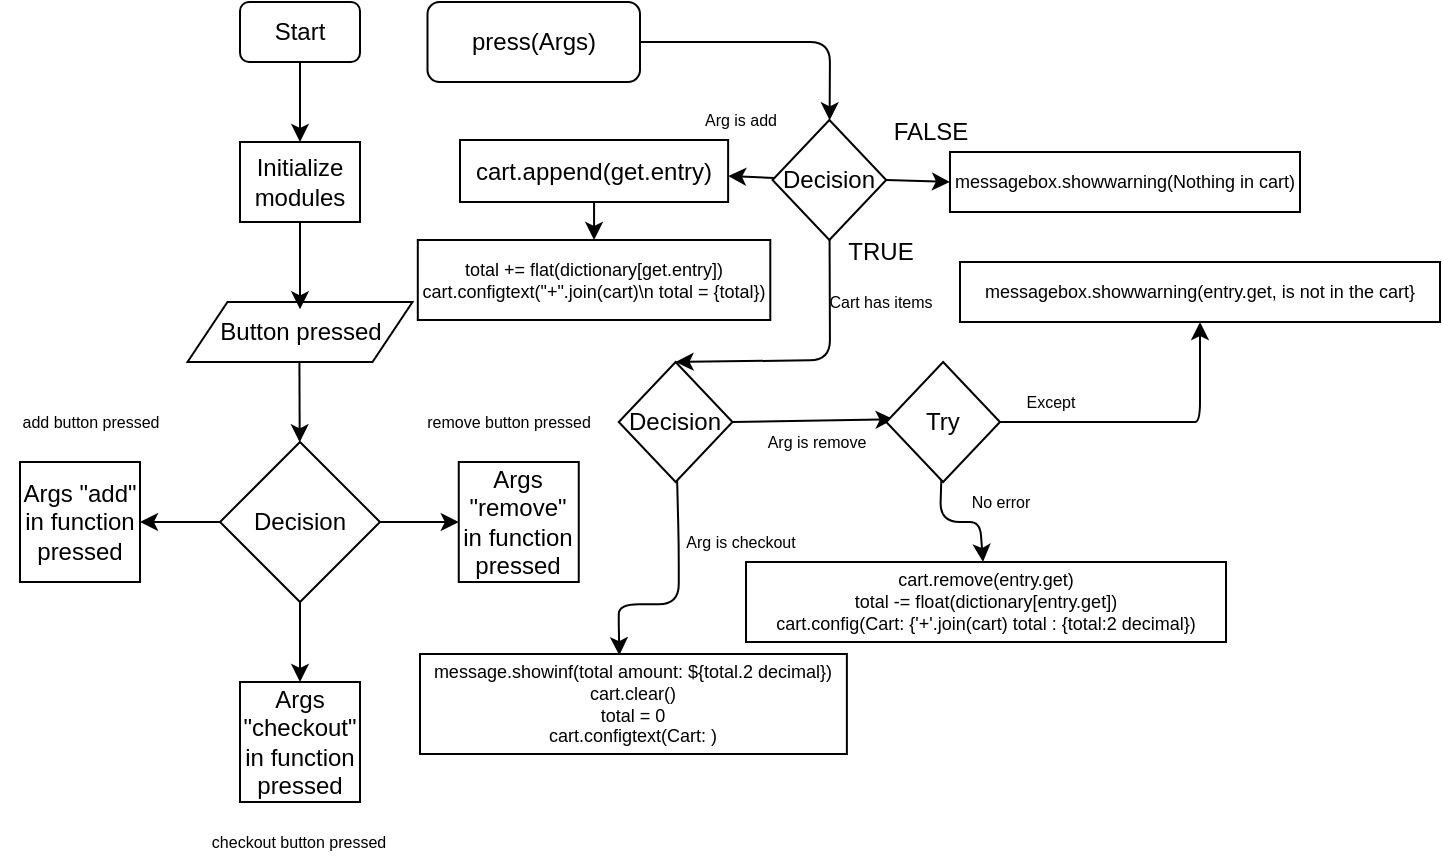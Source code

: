 <mxfile>
    <diagram id="2TzNcN5HdAtMGeh-jS9I" name="Page-1">
        <mxGraphModel dx="1721" dy="776" grid="1" gridSize="10" guides="1" tooltips="1" connect="1" arrows="1" fold="1" page="1" pageScale="1" pageWidth="850" pageHeight="1100" math="0" shadow="0">
            <root>
                <mxCell id="0"/>
                <mxCell id="1" parent="0"/>
                <mxCell id="2" value="Start" style="rounded=1;whiteSpace=wrap;html=1;" vertex="1" parent="1">
                    <mxGeometry x="10" y="20" width="60" height="30" as="geometry"/>
                </mxCell>
                <mxCell id="4" value="" style="endArrow=classic;html=1;" edge="1" parent="1" source="2" target="6">
                    <mxGeometry width="50" height="50" relative="1" as="geometry">
                        <mxPoint x="20" y="150" as="sourcePoint"/>
                        <mxPoint x="38" y="90" as="targetPoint"/>
                    </mxGeometry>
                </mxCell>
                <mxCell id="6" value="Initialize&lt;div&gt;modules&lt;/div&gt;" style="rounded=0;whiteSpace=wrap;html=1;" vertex="1" parent="1">
                    <mxGeometry x="10" y="90" width="60" height="40" as="geometry"/>
                </mxCell>
                <mxCell id="8" value="Button pressed" style="shape=parallelogram;perimeter=parallelogramPerimeter;whiteSpace=wrap;html=1;fixedSize=1;" vertex="1" parent="1">
                    <mxGeometry x="-16.25" y="170" width="112.5" height="30" as="geometry"/>
                </mxCell>
                <mxCell id="9" value="" style="endArrow=classic;html=1;entryX=0.5;entryY=0.121;entryDx=0;entryDy=0;entryPerimeter=0;" edge="1" parent="1" source="6" target="8">
                    <mxGeometry width="50" height="50" relative="1" as="geometry">
                        <mxPoint x="39.71" y="130" as="sourcePoint"/>
                        <mxPoint x="39.71" y="168" as="targetPoint"/>
                    </mxGeometry>
                </mxCell>
                <mxCell id="10" value="" style="endArrow=classic;html=1;exitX=0.46;exitY=1.057;exitDx=0;exitDy=0;exitPerimeter=0;" edge="1" parent="1" target="11">
                    <mxGeometry width="50" height="50" relative="1" as="geometry">
                        <mxPoint x="39.71" y="200" as="sourcePoint"/>
                        <mxPoint x="39.71" y="238" as="targetPoint"/>
                    </mxGeometry>
                </mxCell>
                <mxCell id="11" value="Decision" style="rhombus;whiteSpace=wrap;html=1;" vertex="1" parent="1">
                    <mxGeometry y="240" width="80" height="80" as="geometry"/>
                </mxCell>
                <mxCell id="12" value="" style="endArrow=classic;html=1;" edge="1" parent="1" source="11" target="18">
                    <mxGeometry width="50" height="50" relative="1" as="geometry">
                        <mxPoint x="80" y="282" as="sourcePoint"/>
                        <mxPoint x="120" y="282" as="targetPoint"/>
                    </mxGeometry>
                </mxCell>
                <mxCell id="13" value="" style="endArrow=classic;html=1;" edge="1" parent="1" source="11" target="17">
                    <mxGeometry width="50" height="50" relative="1" as="geometry">
                        <mxPoint x="-1.0" y="282" as="sourcePoint"/>
                        <mxPoint x="-40" y="282" as="targetPoint"/>
                    </mxGeometry>
                </mxCell>
                <mxCell id="14" value="" style="endArrow=classic;html=1;entryX=0.5;entryY=0;entryDx=0;entryDy=0;" edge="1" parent="1" source="11" target="19">
                    <mxGeometry width="50" height="50" relative="1" as="geometry">
                        <mxPoint x="39.71" y="320" as="sourcePoint"/>
                        <mxPoint x="39.71" y="358" as="targetPoint"/>
                    </mxGeometry>
                </mxCell>
                <mxCell id="16" value="press(Args)" style="rounded=1;whiteSpace=wrap;html=1;" vertex="1" parent="1">
                    <mxGeometry x="103.75" y="20" width="106.25" height="40" as="geometry"/>
                </mxCell>
                <mxCell id="17" value="Args &quot;add&quot; in function pressed" style="whiteSpace=wrap;html=1;aspect=fixed;" vertex="1" parent="1">
                    <mxGeometry x="-100" y="250" width="60" height="60" as="geometry"/>
                </mxCell>
                <mxCell id="18" value="Args &quot;remove&quot; in function pressed" style="whiteSpace=wrap;html=1;aspect=fixed;" vertex="1" parent="1">
                    <mxGeometry x="119.38" y="250" width="60" height="60" as="geometry"/>
                </mxCell>
                <mxCell id="19" value="Args &quot;checkout&quot; in function pressed" style="whiteSpace=wrap;html=1;aspect=fixed;" vertex="1" parent="1">
                    <mxGeometry x="10" y="360" width="60" height="60" as="geometry"/>
                </mxCell>
                <mxCell id="20" value="" style="endArrow=classic;html=1;" edge="1" parent="1" source="16" target="22">
                    <mxGeometry width="50" height="50" relative="1" as="geometry">
                        <mxPoint x="220" y="40" as="sourcePoint"/>
                        <mxPoint x="240" y="78" as="targetPoint"/>
                        <Array as="points">
                            <mxPoint x="240" y="40"/>
                            <mxPoint x="305" y="40"/>
                        </Array>
                    </mxGeometry>
                </mxCell>
                <mxCell id="22" value="Decision" style="rhombus;whiteSpace=wrap;html=1;" vertex="1" parent="1">
                    <mxGeometry x="276.25" y="79" width="56.87" height="60" as="geometry"/>
                </mxCell>
                <mxCell id="23" value="remove button pressed" style="text;html=1;align=center;verticalAlign=middle;resizable=0;points=[];autosize=1;strokeColor=none;fillColor=none;perimeterSpacing=2;fontSize=8;" vertex="1" parent="1">
                    <mxGeometry x="89.38" y="220" width="110" height="20" as="geometry"/>
                </mxCell>
                <mxCell id="24" value="add button pressed" style="text;html=1;align=center;verticalAlign=middle;resizable=0;points=[];autosize=1;strokeColor=none;fillColor=none;perimeterSpacing=2;fontSize=8;" vertex="1" parent="1">
                    <mxGeometry x="-110" y="220" width="90" height="20" as="geometry"/>
                </mxCell>
                <mxCell id="25" value="checkout button pressed" style="text;html=1;align=center;verticalAlign=middle;resizable=0;points=[];autosize=1;strokeColor=none;fillColor=none;perimeterSpacing=2;fontSize=8;" vertex="1" parent="1">
                    <mxGeometry x="-16.25" y="430" width="110" height="20" as="geometry"/>
                </mxCell>
                <mxCell id="30" value="" style="endArrow=classic;html=1;" edge="1" parent="1" source="33" target="34">
                    <mxGeometry width="50" height="50" relative="1" as="geometry">
                        <mxPoint x="156.915" y="130.001" as="sourcePoint"/>
                        <mxPoint x="150" y="160" as="targetPoint"/>
                        <Array as="points"/>
                    </mxGeometry>
                </mxCell>
                <mxCell id="31" value="" style="endArrow=classic;html=1;" edge="1" parent="1" source="22" target="33">
                    <mxGeometry width="50" height="50" relative="1" as="geometry">
                        <mxPoint x="250" y="110" as="sourcePoint"/>
                        <mxPoint x="210" y="190.17" as="targetPoint"/>
                        <Array as="points"/>
                    </mxGeometry>
                </mxCell>
                <mxCell id="32" value="" style="endArrow=classic;html=1;entryX=0.5;entryY=0;entryDx=0;entryDy=0;" edge="1" parent="1" source="22" target="36">
                    <mxGeometry width="50" height="50" relative="1" as="geometry">
                        <mxPoint x="304.615" y="168.831" as="sourcePoint"/>
                        <mxPoint x="304.34" y="220" as="targetPoint"/>
                        <Array as="points">
                            <mxPoint x="305" y="199"/>
                        </Array>
                    </mxGeometry>
                </mxCell>
                <mxCell id="33" value="cart.append(get.entry)" style="rounded=0;whiteSpace=wrap;html=1;" vertex="1" parent="1">
                    <mxGeometry x="120" y="89" width="134.06" height="31" as="geometry"/>
                </mxCell>
                <mxCell id="34" value="total += flat(dictionary[get.entry])&lt;div&gt;cart.configtext(&quot;+&quot;.join(cart)\n total = {total})&lt;/div&gt;" style="rounded=0;whiteSpace=wrap;html=1;fontSize=9;" vertex="1" parent="1">
                    <mxGeometry x="98.9" y="139" width="176.25" height="40" as="geometry"/>
                </mxCell>
                <mxCell id="36" value="Decision" style="rhombus;whiteSpace=wrap;html=1;" vertex="1" parent="1">
                    <mxGeometry x="199.38" y="200" width="56.87" height="60" as="geometry"/>
                </mxCell>
                <mxCell id="39" value="TRUE" style="text;html=1;align=center;verticalAlign=middle;resizable=0;points=[];autosize=1;strokeColor=none;fillColor=none;" vertex="1" parent="1">
                    <mxGeometry x="300" y="130" width="60" height="30" as="geometry"/>
                </mxCell>
                <mxCell id="41" value="FALSE" style="text;html=1;align=center;verticalAlign=middle;resizable=0;points=[];autosize=1;strokeColor=none;fillColor=none;" vertex="1" parent="1">
                    <mxGeometry x="325" y="70" width="60" height="30" as="geometry"/>
                </mxCell>
                <mxCell id="42" value="message.showinf(total amount: ${total.2 decimal})&lt;div&gt;cart.clear()&lt;/div&gt;&lt;div&gt;total = 0&lt;/div&gt;&lt;div&gt;cart.configtext(Cart: )&lt;/div&gt;" style="rounded=0;whiteSpace=wrap;html=1;fontSize=9;" vertex="1" parent="1">
                    <mxGeometry x="100" y="346" width="213.44" height="50" as="geometry"/>
                </mxCell>
                <mxCell id="43" value="" style="endArrow=classic;html=1;entryX=0.467;entryY=0.012;entryDx=0;entryDy=0;entryPerimeter=0;" edge="1" parent="1" source="36" target="42">
                    <mxGeometry width="50" height="50" relative="1" as="geometry">
                        <mxPoint x="228.247" y="260.0" as="sourcePoint"/>
                        <mxPoint x="201.312" y="353.76" as="targetPoint"/>
                        <Array as="points">
                            <mxPoint x="229.38" y="291.11"/>
                            <mxPoint x="229.38" y="321.11"/>
                            <mxPoint x="199.38" y="321.11"/>
                            <mxPoint x="199.38" y="331.11"/>
                        </Array>
                    </mxGeometry>
                </mxCell>
                <mxCell id="44" value="Arg is checkout" style="text;html=1;align=center;verticalAlign=middle;resizable=0;points=[];autosize=1;strokeColor=none;fillColor=none;perimeterSpacing=2;fontSize=8;" vertex="1" parent="1">
                    <mxGeometry x="220" y="280" width="80" height="20" as="geometry"/>
                </mxCell>
                <mxCell id="45" value="Arg is add" style="text;html=1;align=center;verticalAlign=middle;resizable=0;points=[];autosize=1;strokeColor=none;fillColor=none;perimeterSpacing=2;fontSize=8;" vertex="1" parent="1">
                    <mxGeometry x="230" y="69" width="60" height="20" as="geometry"/>
                </mxCell>
                <mxCell id="46" value="Arg is remove" style="text;html=1;align=center;verticalAlign=middle;resizable=0;points=[];autosize=1;strokeColor=none;fillColor=none;perimeterSpacing=2;fontSize=8;" vertex="1" parent="1">
                    <mxGeometry x="263" y="230" width="70" height="20" as="geometry"/>
                </mxCell>
                <mxCell id="48" value="" style="endArrow=classic;html=1;exitX=1;exitY=0.5;exitDx=0;exitDy=0;entryX=0.065;entryY=0.478;entryDx=0;entryDy=0;entryPerimeter=0;" edge="1" parent="1" source="36" target="50">
                    <mxGeometry width="50" height="50" relative="1" as="geometry">
                        <mxPoint x="315" y="290" as="sourcePoint"/>
                        <mxPoint x="350" y="230" as="targetPoint"/>
                        <Array as="points"/>
                    </mxGeometry>
                </mxCell>
                <mxCell id="50" value="Try" style="rhombus;whiteSpace=wrap;html=1;" vertex="1" parent="1">
                    <mxGeometry x="333.13" y="200" width="56.87" height="60" as="geometry"/>
                </mxCell>
                <mxCell id="51" value="cart.remove(entry.get)&lt;div&gt;total -= float(dictionary[entry.get])&lt;/div&gt;&lt;div&gt;cart.config(Cart: {&#39;+&#39;.join(cart) total : {total:2 decimal})&lt;/div&gt;" style="whiteSpace=wrap;html=1;fontSize=9;" vertex="1" parent="1">
                    <mxGeometry x="263" y="300" width="240" height="40" as="geometry"/>
                </mxCell>
                <mxCell id="52" value="" style="endArrow=classic;html=1;" edge="1" parent="1" source="50" target="51">
                    <mxGeometry width="50" height="50" relative="1" as="geometry">
                        <mxPoint x="425" y="360" as="sourcePoint"/>
                        <mxPoint x="425.34" y="410" as="targetPoint"/>
                        <Array as="points">
                            <mxPoint x="360" y="280"/>
                            <mxPoint x="380" y="280"/>
                        </Array>
                    </mxGeometry>
                </mxCell>
                <mxCell id="53" value="" style="endArrow=classic;html=1;exitX=1;exitY=0.5;exitDx=0;exitDy=0;" edge="1" parent="1" source="50" target="57">
                    <mxGeometry width="50" height="50" relative="1" as="geometry">
                        <mxPoint x="459.99" y="250" as="sourcePoint"/>
                        <mxPoint x="520" y="230" as="targetPoint"/>
                        <Array as="points">
                            <mxPoint x="480" y="230"/>
                            <mxPoint x="490" y="230"/>
                        </Array>
                    </mxGeometry>
                </mxCell>
                <mxCell id="55" value="Except" style="text;html=1;align=center;verticalAlign=middle;resizable=0;points=[];autosize=1;strokeColor=none;fillColor=none;perimeterSpacing=2;fontSize=8;" vertex="1" parent="1">
                    <mxGeometry x="390" y="210" width="50" height="20" as="geometry"/>
                </mxCell>
                <mxCell id="56" value="No error" style="text;html=1;align=center;verticalAlign=middle;resizable=0;points=[];autosize=1;strokeColor=none;fillColor=none;perimeterSpacing=2;fontSize=8;" vertex="1" parent="1">
                    <mxGeometry x="364.99" y="260" width="50" height="20" as="geometry"/>
                </mxCell>
                <mxCell id="57" value="messagebox.showwarning(entry.get, is not in the cart}" style="whiteSpace=wrap;html=1;fontSize=9;" vertex="1" parent="1">
                    <mxGeometry x="370" y="150" width="240" height="30" as="geometry"/>
                </mxCell>
                <mxCell id="58" value="messagebox.showwarning(Nothing in cart)" style="whiteSpace=wrap;html=1;fontSize=9;" vertex="1" parent="1">
                    <mxGeometry x="364.99" y="95" width="175.01" height="30" as="geometry"/>
                </mxCell>
                <mxCell id="59" value="" style="endArrow=classic;html=1;exitX=1;exitY=0.5;exitDx=0;exitDy=0;entryX=0;entryY=0.5;entryDx=0;entryDy=0;" edge="1" parent="1" source="22" target="58">
                    <mxGeometry width="50" height="50" relative="1" as="geometry">
                        <mxPoint x="380" y="144.58" as="sourcePoint"/>
                        <mxPoint x="450" y="144.58" as="targetPoint"/>
                        <Array as="points"/>
                    </mxGeometry>
                </mxCell>
                <mxCell id="60" value="Cart has items" style="text;html=1;align=center;verticalAlign=middle;resizable=0;points=[];autosize=1;strokeColor=none;fillColor=none;perimeterSpacing=2;fontSize=8;" vertex="1" parent="1">
                    <mxGeometry x="290" y="160" width="80" height="20" as="geometry"/>
                </mxCell>
            </root>
        </mxGraphModel>
    </diagram>
</mxfile>